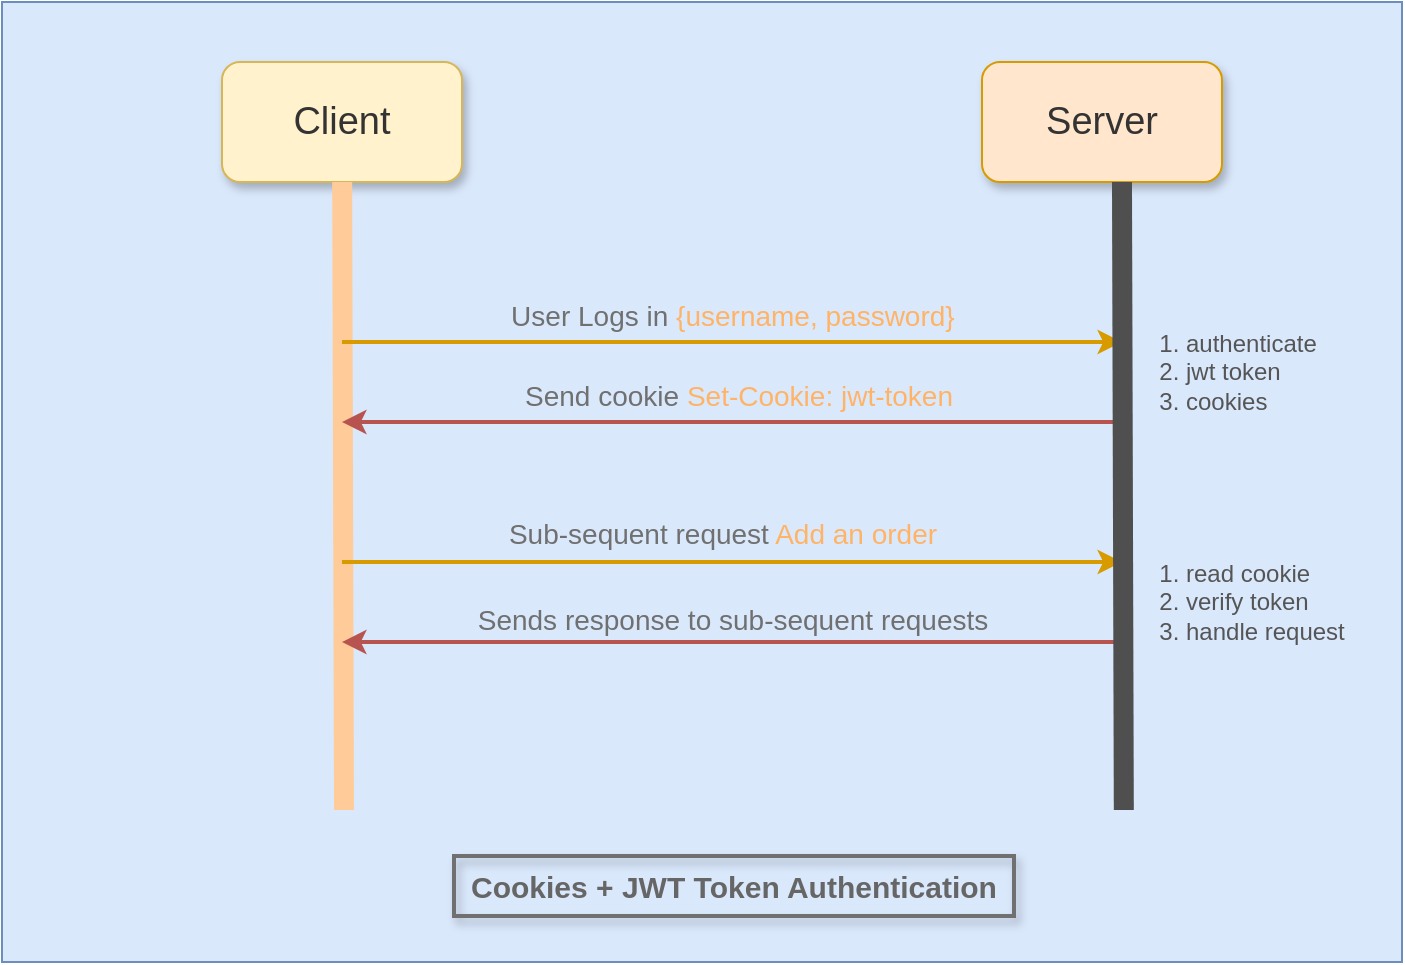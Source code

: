 <mxfile>
    <diagram id="FmIm6mmrSYsz_H3dxF9o" name="Page-1">
        <mxGraphModel dx="1119" dy="817" grid="1" gridSize="10" guides="1" tooltips="1" connect="1" arrows="1" fold="1" page="1" pageScale="1" pageWidth="827" pageHeight="1169" math="0" shadow="0">
            <root>
                <mxCell id="0"/>
                <mxCell id="1" parent="0"/>
                <mxCell id="68" value="" style="group" vertex="1" connectable="0" parent="1">
                    <mxGeometry x="50" y="30" width="700" height="480" as="geometry"/>
                </mxCell>
                <mxCell id="50" value="" style="rounded=0;whiteSpace=wrap;html=1;fillColor=#dae8fc;strokeColor=#6c8ebf;" vertex="1" parent="68">
                    <mxGeometry width="700" height="480" as="geometry"/>
                </mxCell>
                <mxCell id="49" value="Client" style="rounded=1;whiteSpace=wrap;html=1;shadow=1;fillColor=#fff2cc;strokeColor=#d6b656;fontColor=#333;fontSize=19;" vertex="1" parent="68">
                    <mxGeometry x="110" y="30" width="120" height="60" as="geometry"/>
                </mxCell>
                <mxCell id="52" value="Server" style="rounded=1;whiteSpace=wrap;html=1;shadow=1;fillColor=#ffe6cc;strokeColor=#d79b00;fontSize=19;fontColor=#333;" vertex="1" parent="68">
                    <mxGeometry x="490" y="30" width="120" height="60" as="geometry"/>
                </mxCell>
                <mxCell id="53" value="" style="endArrow=none;html=1;fontSize=19;fontColor=#333;strokeWidth=10;strokeColor=#FFCC99;labelBackgroundColor=#FFCC99;labelBorderColor=#FFCC99;" edge="1" parent="68" target="49">
                    <mxGeometry width="50" height="50" relative="1" as="geometry">
                        <mxPoint x="171" y="404" as="sourcePoint"/>
                        <mxPoint x="510" y="340" as="targetPoint"/>
                    </mxGeometry>
                </mxCell>
                <mxCell id="55" value="" style="endArrow=classic;html=1;strokeColor=#d79b00;strokeWidth=2;fontSize=19;fontColor=#333;fillColor=#ffe6cc;" edge="1" parent="68">
                    <mxGeometry width="50" height="50" relative="1" as="geometry">
                        <mxPoint x="170" y="170" as="sourcePoint"/>
                        <mxPoint x="560" y="170" as="targetPoint"/>
                    </mxGeometry>
                </mxCell>
                <mxCell id="59" value="&lt;font color=&quot;#707070&quot; style=&quot;font-size: 14px;&quot;&gt;&amp;nbsp;User Logs in &lt;/font&gt;&lt;font color=&quot;#ffb366&quot; style=&quot;font-size: 14px;&quot;&gt;{username, password}&lt;/font&gt;" style="edgeLabel;html=1;align=center;verticalAlign=middle;resizable=0;points=[];fontSize=14;fontColor=#333;labelBackgroundColor=none;" vertex="1" connectable="0" parent="55">
                    <mxGeometry relative="1" as="geometry">
                        <mxPoint x="-2" y="-13" as="offset"/>
                    </mxGeometry>
                </mxCell>
                <mxCell id="62" value="&lt;font color=&quot;#707070&quot; style=&quot;font-size: 14px;&quot;&gt;Send cookie&amp;nbsp;&lt;/font&gt;&lt;font color=&quot;#ffb366&quot; style=&quot;font-size: 14px;&quot;&gt;Set-Cookie: jwt-token&lt;/font&gt;" style="edgeLabel;html=1;align=center;verticalAlign=middle;resizable=0;points=[];fontSize=14;fontColor=#333;labelBackgroundColor=none;" vertex="1" connectable="0" parent="55">
                    <mxGeometry relative="1" as="geometry">
                        <mxPoint x="3" y="27" as="offset"/>
                    </mxGeometry>
                </mxCell>
                <mxCell id="63" value="&lt;font color=&quot;#707070&quot; style=&quot;font-size: 14px;&quot;&gt;Sub-sequent request &lt;/font&gt;&lt;font color=&quot;#ffb366&quot; style=&quot;font-size: 14px;&quot;&gt;Add an order&lt;/font&gt;" style="edgeLabel;html=1;align=center;verticalAlign=middle;resizable=0;points=[];fontSize=14;fontColor=#333;labelBackgroundColor=none;" vertex="1" connectable="0" parent="55">
                    <mxGeometry relative="1" as="geometry">
                        <mxPoint x="-5" y="96" as="offset"/>
                    </mxGeometry>
                </mxCell>
                <mxCell id="66" value="&lt;font color=&quot;#707070&quot;&gt;Sends response to sub-sequent requests&lt;/font&gt;" style="edgeLabel;html=1;align=center;verticalAlign=middle;resizable=0;points=[];fontSize=14;fontColor=#333;labelBackgroundColor=none;" vertex="1" connectable="0" parent="55">
                    <mxGeometry relative="1" as="geometry">
                        <mxPoint y="139" as="offset"/>
                    </mxGeometry>
                </mxCell>
                <mxCell id="56" value="" style="endArrow=classic;html=1;strokeColor=#b85450;strokeWidth=2;fontSize=19;fontColor=#333;fillColor=#f8cecc;" edge="1" parent="68">
                    <mxGeometry width="50" height="50" relative="1" as="geometry">
                        <mxPoint x="560" y="210" as="sourcePoint"/>
                        <mxPoint x="170" y="210" as="targetPoint"/>
                    </mxGeometry>
                </mxCell>
                <mxCell id="57" value="" style="endArrow=classic;html=1;strokeColor=#d79b00;strokeWidth=2;fontSize=19;fontColor=#333;fillColor=#ffe6cc;" edge="1" parent="68">
                    <mxGeometry width="50" height="50" relative="1" as="geometry">
                        <mxPoint x="170" y="280" as="sourcePoint"/>
                        <mxPoint x="560" y="280" as="targetPoint"/>
                    </mxGeometry>
                </mxCell>
                <mxCell id="58" value="" style="endArrow=classic;html=1;strokeColor=#b85450;strokeWidth=2;fontSize=19;fontColor=#333;fillColor=#f8cecc;" edge="1" parent="68">
                    <mxGeometry width="50" height="50" relative="1" as="geometry">
                        <mxPoint x="560" y="320" as="sourcePoint"/>
                        <mxPoint x="170" y="320" as="targetPoint"/>
                    </mxGeometry>
                </mxCell>
                <mxCell id="54" value="" style="endArrow=none;html=1;fontSize=19;fontColor=#333;strokeWidth=10;strokeColor=#4F4F4F;" edge="1" parent="68">
                    <mxGeometry width="50" height="50" relative="1" as="geometry">
                        <mxPoint x="560.91" y="404" as="sourcePoint"/>
                        <mxPoint x="559.997" y="90" as="targetPoint"/>
                    </mxGeometry>
                </mxCell>
                <mxCell id="61" value="&lt;ol style=&quot;font-size: 12px;&quot;&gt;&lt;li style=&quot;font-size: 12px;&quot;&gt;authenticate&lt;/li&gt;&lt;li style=&quot;font-size: 12px;&quot;&gt;jwt token&lt;/li&gt;&lt;li style=&quot;font-size: 12px;&quot;&gt;cookies&lt;/li&gt;&lt;/ol&gt;" style="text;html=1;strokeColor=none;fillColor=none;align=left;verticalAlign=middle;whiteSpace=wrap;rounded=0;shadow=1;labelBackgroundColor=none;fontSize=12;fontColor=#555;" vertex="1" parent="68">
                    <mxGeometry x="550" y="145" width="110" height="80" as="geometry"/>
                </mxCell>
                <mxCell id="64" value="&lt;ol style=&quot;font-size: 12px;&quot;&gt;&lt;li style=&quot;font-size: 12px;&quot;&gt;read cookie&lt;/li&gt;&lt;li style=&quot;font-size: 12px;&quot;&gt;verify token&lt;/li&gt;&lt;li style=&quot;font-size: 12px;&quot;&gt;handle request&lt;/li&gt;&lt;/ol&gt;" style="text;html=1;strokeColor=none;fillColor=none;align=left;verticalAlign=middle;whiteSpace=wrap;rounded=0;shadow=1;labelBackgroundColor=none;fontSize=12;fontColor=#555;" vertex="1" parent="68">
                    <mxGeometry x="550" y="260" width="140" height="80" as="geometry"/>
                </mxCell>
                <mxCell id="67" value="Cookies + JWT Token Authentication" style="text;html=1;strokeColor=#707070;fillColor=none;align=center;verticalAlign=middle;whiteSpace=wrap;rounded=0;shadow=1;labelBackgroundColor=none;fontSize=15;fontColor=#666666;fontStyle=1;labelBorderColor=none;spacingRight=0;spacingTop=0;strokeWidth=2;" vertex="1" parent="68">
                    <mxGeometry x="226" y="427" width="280" height="30" as="geometry"/>
                </mxCell>
            </root>
        </mxGraphModel>
    </diagram>
</mxfile>